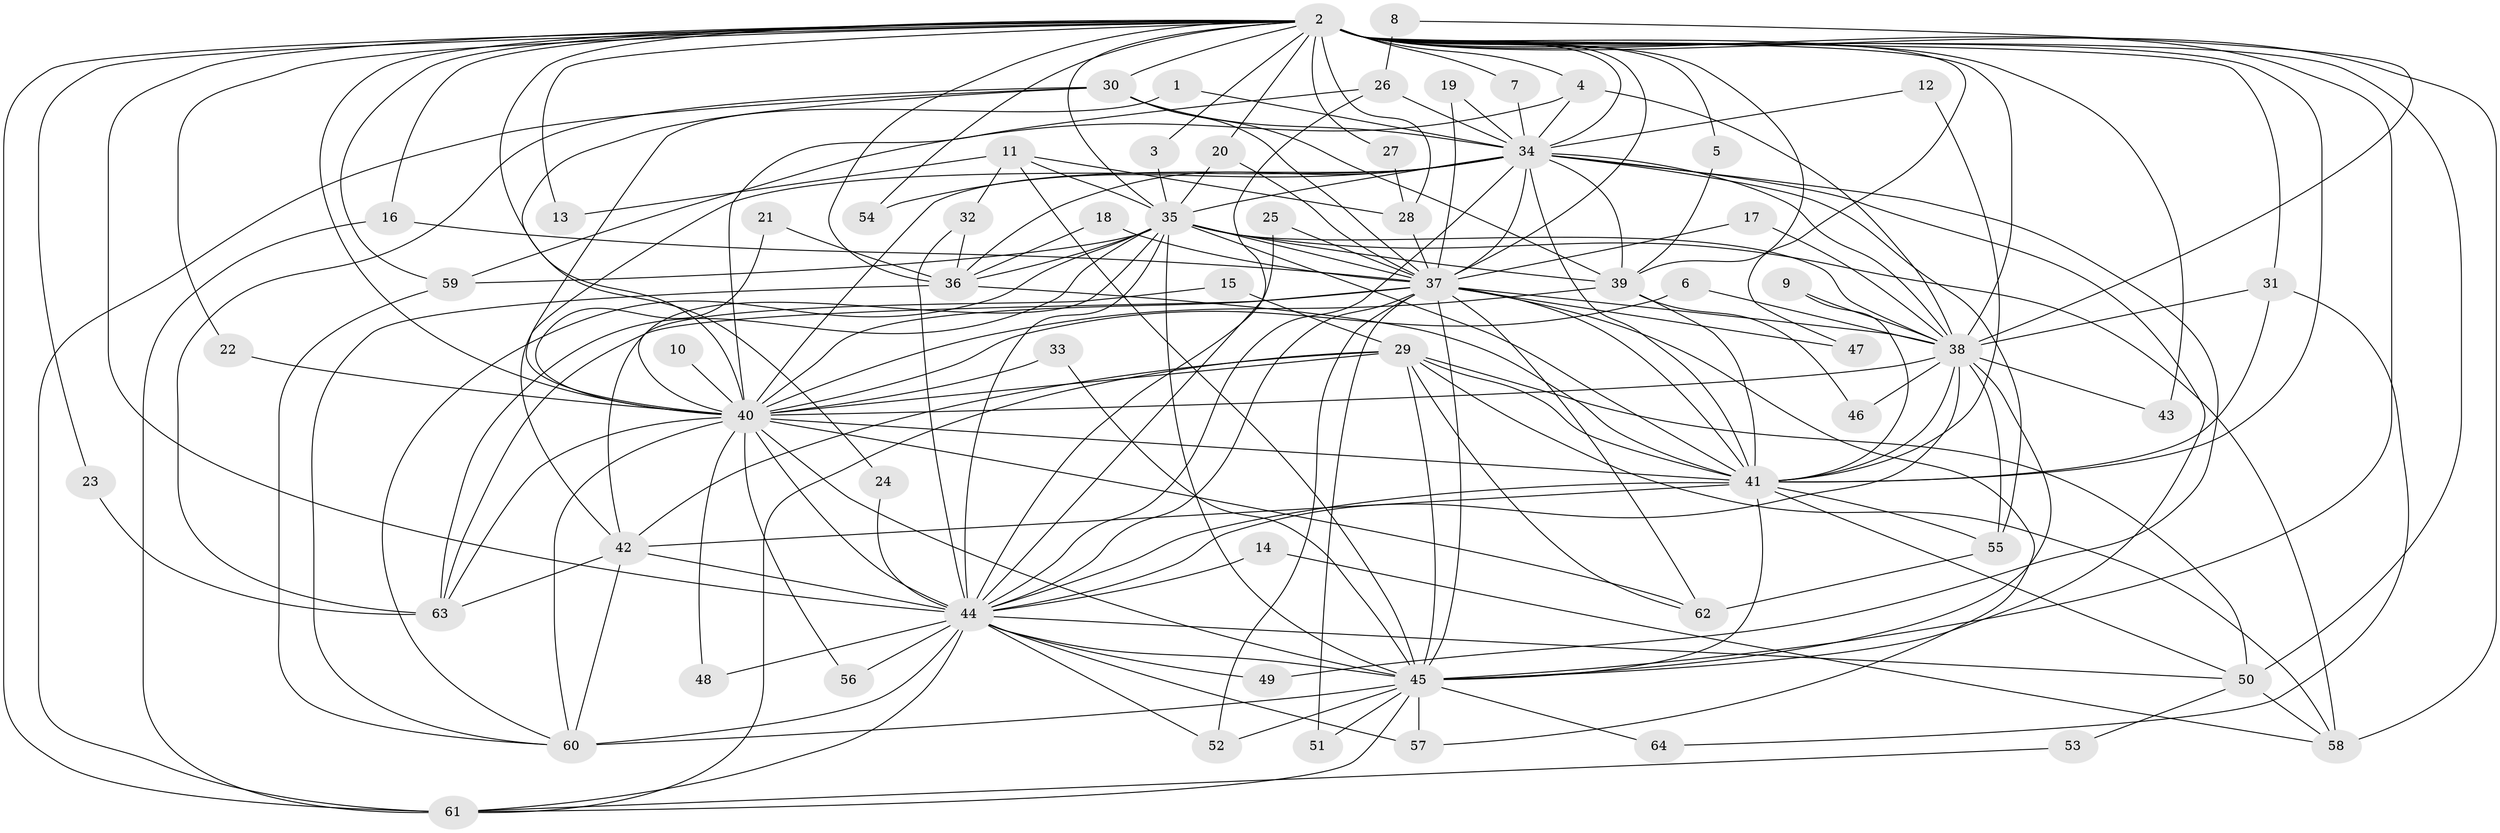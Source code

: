 // original degree distribution, {17: 0.007874015748031496, 30: 0.007874015748031496, 29: 0.007874015748031496, 26: 0.007874015748031496, 21: 0.015748031496062992, 23: 0.015748031496062992, 19: 0.007874015748031496, 18: 0.007874015748031496, 2: 0.5669291338582677, 6: 0.015748031496062992, 5: 0.031496062992125984, 9: 0.015748031496062992, 4: 0.11023622047244094, 3: 0.15748031496062992, 7: 0.023622047244094488}
// Generated by graph-tools (version 1.1) at 2025/25/03/09/25 03:25:52]
// undirected, 64 vertices, 184 edges
graph export_dot {
graph [start="1"]
  node [color=gray90,style=filled];
  1;
  2;
  3;
  4;
  5;
  6;
  7;
  8;
  9;
  10;
  11;
  12;
  13;
  14;
  15;
  16;
  17;
  18;
  19;
  20;
  21;
  22;
  23;
  24;
  25;
  26;
  27;
  28;
  29;
  30;
  31;
  32;
  33;
  34;
  35;
  36;
  37;
  38;
  39;
  40;
  41;
  42;
  43;
  44;
  45;
  46;
  47;
  48;
  49;
  50;
  51;
  52;
  53;
  54;
  55;
  56;
  57;
  58;
  59;
  60;
  61;
  62;
  63;
  64;
  1 -- 34 [weight=1.0];
  1 -- 40 [weight=1.0];
  2 -- 3 [weight=1.0];
  2 -- 4 [weight=1.0];
  2 -- 5 [weight=1.0];
  2 -- 7 [weight=1.0];
  2 -- 13 [weight=1.0];
  2 -- 16 [weight=1.0];
  2 -- 20 [weight=1.0];
  2 -- 22 [weight=1.0];
  2 -- 23 [weight=1.0];
  2 -- 24 [weight=1.0];
  2 -- 27 [weight=1.0];
  2 -- 28 [weight=1.0];
  2 -- 30 [weight=1.0];
  2 -- 31 [weight=1.0];
  2 -- 34 [weight=2.0];
  2 -- 35 [weight=3.0];
  2 -- 36 [weight=1.0];
  2 -- 37 [weight=2.0];
  2 -- 38 [weight=3.0];
  2 -- 39 [weight=1.0];
  2 -- 40 [weight=3.0];
  2 -- 41 [weight=3.0];
  2 -- 43 [weight=1.0];
  2 -- 44 [weight=2.0];
  2 -- 45 [weight=2.0];
  2 -- 47 [weight=1.0];
  2 -- 50 [weight=2.0];
  2 -- 54 [weight=1.0];
  2 -- 58 [weight=1.0];
  2 -- 59 [weight=2.0];
  2 -- 61 [weight=2.0];
  3 -- 35 [weight=1.0];
  4 -- 34 [weight=1.0];
  4 -- 38 [weight=1.0];
  4 -- 59 [weight=1.0];
  5 -- 39 [weight=1.0];
  6 -- 38 [weight=1.0];
  6 -- 40 [weight=1.0];
  7 -- 34 [weight=1.0];
  8 -- 26 [weight=1.0];
  8 -- 38 [weight=1.0];
  9 -- 38 [weight=1.0];
  9 -- 41 [weight=1.0];
  10 -- 40 [weight=1.0];
  11 -- 13 [weight=1.0];
  11 -- 28 [weight=1.0];
  11 -- 32 [weight=1.0];
  11 -- 35 [weight=1.0];
  11 -- 45 [weight=1.0];
  12 -- 34 [weight=1.0];
  12 -- 41 [weight=1.0];
  14 -- 44 [weight=1.0];
  14 -- 58 [weight=1.0];
  15 -- 29 [weight=1.0];
  15 -- 42 [weight=1.0];
  16 -- 37 [weight=1.0];
  16 -- 61 [weight=1.0];
  17 -- 37 [weight=1.0];
  17 -- 38 [weight=1.0];
  18 -- 36 [weight=1.0];
  18 -- 37 [weight=1.0];
  19 -- 34 [weight=1.0];
  19 -- 37 [weight=1.0];
  20 -- 35 [weight=1.0];
  20 -- 37 [weight=1.0];
  21 -- 36 [weight=1.0];
  21 -- 40 [weight=1.0];
  22 -- 40 [weight=2.0];
  23 -- 63 [weight=1.0];
  24 -- 44 [weight=1.0];
  25 -- 37 [weight=1.0];
  25 -- 44 [weight=1.0];
  26 -- 34 [weight=1.0];
  26 -- 40 [weight=1.0];
  26 -- 44 [weight=1.0];
  27 -- 28 [weight=1.0];
  28 -- 37 [weight=1.0];
  29 -- 40 [weight=1.0];
  29 -- 41 [weight=1.0];
  29 -- 42 [weight=1.0];
  29 -- 45 [weight=1.0];
  29 -- 50 [weight=1.0];
  29 -- 58 [weight=1.0];
  29 -- 61 [weight=1.0];
  29 -- 62 [weight=1.0];
  30 -- 34 [weight=1.0];
  30 -- 37 [weight=1.0];
  30 -- 39 [weight=1.0];
  30 -- 40 [weight=1.0];
  30 -- 61 [weight=1.0];
  30 -- 63 [weight=1.0];
  31 -- 38 [weight=1.0];
  31 -- 41 [weight=1.0];
  31 -- 64 [weight=1.0];
  32 -- 36 [weight=1.0];
  32 -- 44 [weight=2.0];
  33 -- 40 [weight=1.0];
  33 -- 45 [weight=1.0];
  34 -- 35 [weight=2.0];
  34 -- 36 [weight=2.0];
  34 -- 37 [weight=1.0];
  34 -- 38 [weight=1.0];
  34 -- 39 [weight=1.0];
  34 -- 40 [weight=1.0];
  34 -- 41 [weight=1.0];
  34 -- 42 [weight=1.0];
  34 -- 44 [weight=2.0];
  34 -- 45 [weight=1.0];
  34 -- 49 [weight=1.0];
  34 -- 54 [weight=1.0];
  34 -- 55 [weight=1.0];
  35 -- 36 [weight=1.0];
  35 -- 37 [weight=1.0];
  35 -- 38 [weight=2.0];
  35 -- 39 [weight=1.0];
  35 -- 40 [weight=1.0];
  35 -- 41 [weight=1.0];
  35 -- 44 [weight=1.0];
  35 -- 45 [weight=1.0];
  35 -- 58 [weight=1.0];
  35 -- 59 [weight=2.0];
  35 -- 60 [weight=1.0];
  35 -- 63 [weight=1.0];
  36 -- 41 [weight=1.0];
  36 -- 60 [weight=1.0];
  37 -- 38 [weight=1.0];
  37 -- 40 [weight=1.0];
  37 -- 41 [weight=1.0];
  37 -- 44 [weight=1.0];
  37 -- 45 [weight=1.0];
  37 -- 47 [weight=1.0];
  37 -- 51 [weight=1.0];
  37 -- 52 [weight=1.0];
  37 -- 57 [weight=1.0];
  37 -- 62 [weight=1.0];
  37 -- 63 [weight=1.0];
  38 -- 40 [weight=2.0];
  38 -- 41 [weight=1.0];
  38 -- 43 [weight=1.0];
  38 -- 44 [weight=1.0];
  38 -- 45 [weight=1.0];
  38 -- 46 [weight=1.0];
  38 -- 55 [weight=1.0];
  39 -- 40 [weight=1.0];
  39 -- 41 [weight=1.0];
  39 -- 46 [weight=1.0];
  40 -- 41 [weight=1.0];
  40 -- 44 [weight=2.0];
  40 -- 45 [weight=1.0];
  40 -- 48 [weight=1.0];
  40 -- 56 [weight=1.0];
  40 -- 60 [weight=1.0];
  40 -- 62 [weight=1.0];
  40 -- 63 [weight=1.0];
  41 -- 42 [weight=1.0];
  41 -- 44 [weight=2.0];
  41 -- 45 [weight=2.0];
  41 -- 50 [weight=1.0];
  41 -- 55 [weight=1.0];
  42 -- 44 [weight=1.0];
  42 -- 60 [weight=1.0];
  42 -- 63 [weight=1.0];
  44 -- 45 [weight=1.0];
  44 -- 48 [weight=1.0];
  44 -- 49 [weight=1.0];
  44 -- 50 [weight=1.0];
  44 -- 52 [weight=1.0];
  44 -- 56 [weight=1.0];
  44 -- 57 [weight=2.0];
  44 -- 60 [weight=1.0];
  44 -- 61 [weight=1.0];
  45 -- 51 [weight=1.0];
  45 -- 52 [weight=1.0];
  45 -- 57 [weight=2.0];
  45 -- 60 [weight=2.0];
  45 -- 61 [weight=1.0];
  45 -- 64 [weight=1.0];
  50 -- 53 [weight=1.0];
  50 -- 58 [weight=1.0];
  53 -- 61 [weight=1.0];
  55 -- 62 [weight=1.0];
  59 -- 60 [weight=1.0];
}
